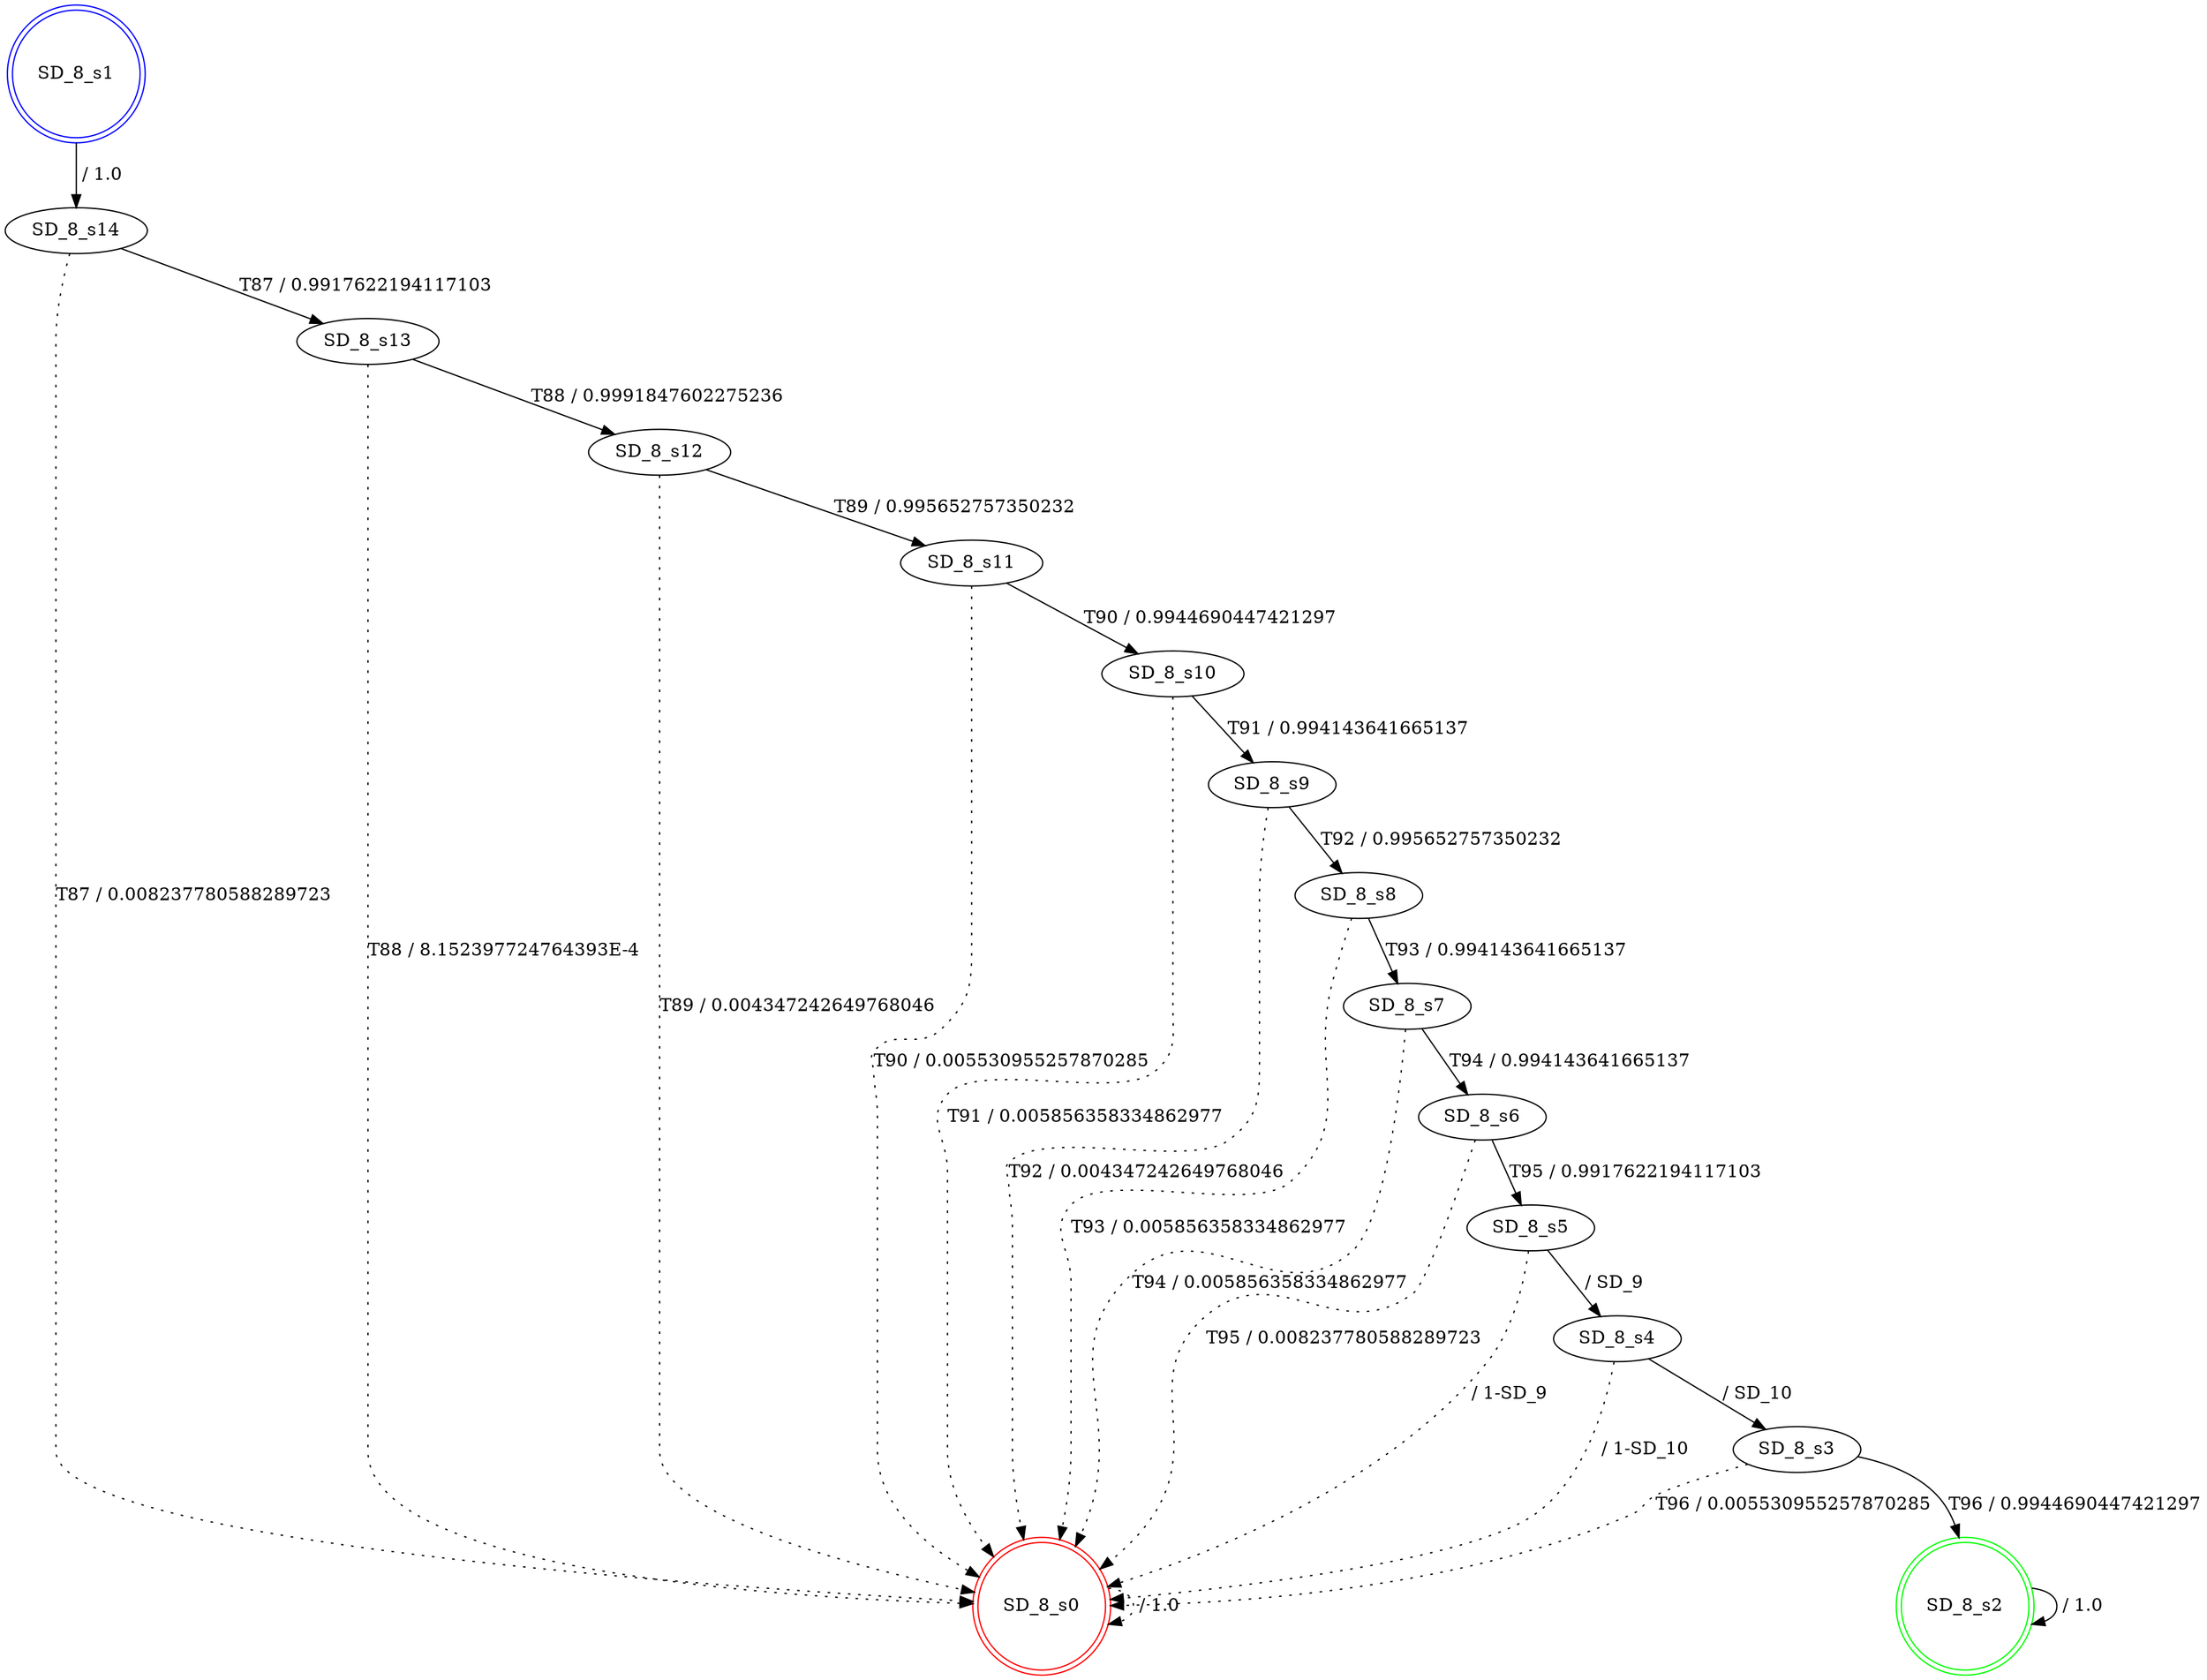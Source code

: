 digraph graphname {
SD_8_s0 [label="SD_8_s0",color=red,shape=doublecircle ];
SD_8_s1 [label="SD_8_s1",color=blue,shape=doublecircle ];
SD_8_s2 [label="SD_8_s2",color=green,shape=doublecircle ];
SD_8_s3 [label="SD_8_s3" ];
SD_8_s4 [label="SD_8_s4" ];
SD_8_s5 [label="SD_8_s5" ];
SD_8_s6 [label="SD_8_s6" ];
SD_8_s7 [label="SD_8_s7" ];
SD_8_s8 [label="SD_8_s8" ];
SD_8_s9 [label="SD_8_s9" ];
SD_8_s10 [label="SD_8_s10" ];
SD_8_s11 [label="SD_8_s11" ];
SD_8_s12 [label="SD_8_s12" ];
SD_8_s13 [label="SD_8_s13" ];
SD_8_s14 [label="SD_8_s14" ];
SD_8_s0 -> SD_8_s0 [label=" / 1.0", style=dotted];
SD_8_s1 -> SD_8_s14 [label=" / 1.0"];
SD_8_s2 -> SD_8_s2 [label=" / 1.0"];
SD_8_s3 -> SD_8_s2 [label="T96 / 0.9944690447421297"];
SD_8_s3 -> SD_8_s0 [label="T96 / 0.005530955257870285", style=dotted];
SD_8_s4 -> SD_8_s3 [label=" / SD_10"];
SD_8_s4 -> SD_8_s0 [label=" / 1-SD_10", style=dotted];
SD_8_s5 -> SD_8_s4 [label=" / SD_9"];
SD_8_s5 -> SD_8_s0 [label=" / 1-SD_9", style=dotted];
SD_8_s6 -> SD_8_s5 [label="T95 / 0.9917622194117103"];
SD_8_s6 -> SD_8_s0 [label="T95 / 0.008237780588289723", style=dotted];
SD_8_s7 -> SD_8_s6 [label="T94 / 0.994143641665137"];
SD_8_s7 -> SD_8_s0 [label="T94 / 0.005856358334862977", style=dotted];
SD_8_s8 -> SD_8_s7 [label="T93 / 0.994143641665137"];
SD_8_s8 -> SD_8_s0 [label="T93 / 0.005856358334862977", style=dotted];
SD_8_s9 -> SD_8_s8 [label="T92 / 0.995652757350232"];
SD_8_s9 -> SD_8_s0 [label="T92 / 0.004347242649768046", style=dotted];
SD_8_s10 -> SD_8_s9 [label="T91 / 0.994143641665137"];
SD_8_s10 -> SD_8_s0 [label="T91 / 0.005856358334862977", style=dotted];
SD_8_s11 -> SD_8_s10 [label="T90 / 0.9944690447421297"];
SD_8_s11 -> SD_8_s0 [label="T90 / 0.005530955257870285", style=dotted];
SD_8_s12 -> SD_8_s11 [label="T89 / 0.995652757350232"];
SD_8_s12 -> SD_8_s0 [label="T89 / 0.004347242649768046", style=dotted];
SD_8_s13 -> SD_8_s12 [label="T88 / 0.9991847602275236"];
SD_8_s13 -> SD_8_s0 [label="T88 / 8.152397724764393E-4", style=dotted];
SD_8_s14 -> SD_8_s13 [label="T87 / 0.9917622194117103"];
SD_8_s14 -> SD_8_s0 [label="T87 / 0.008237780588289723", style=dotted];
}